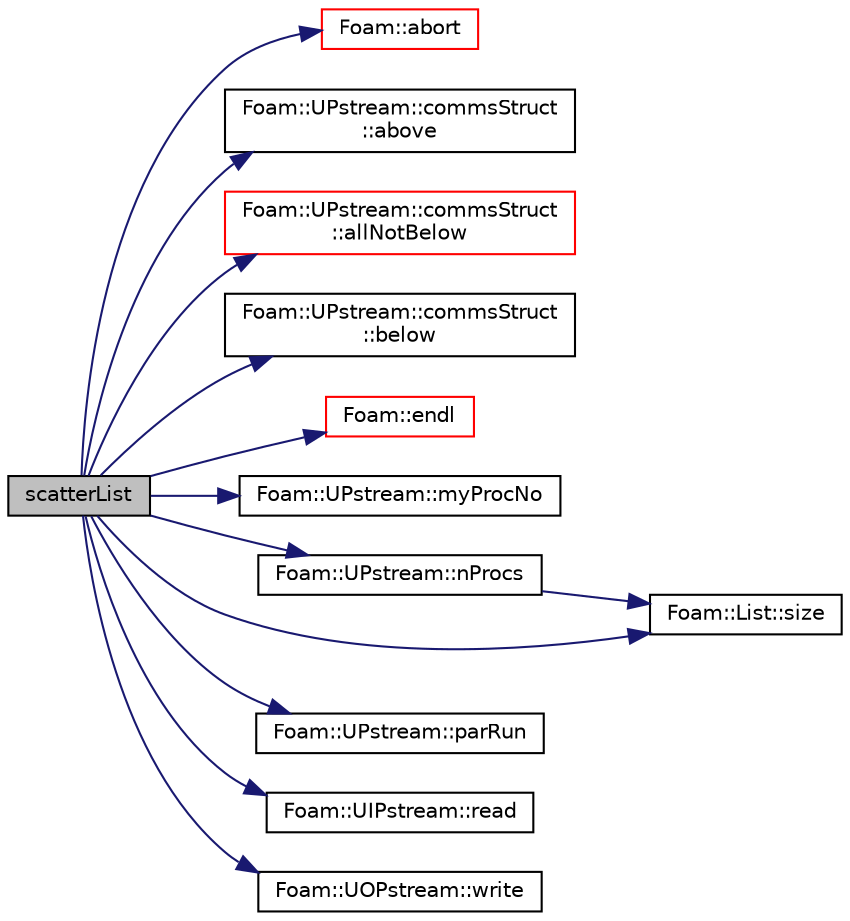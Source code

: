 digraph "scatterList"
{
  bgcolor="transparent";
  edge [fontname="Helvetica",fontsize="10",labelfontname="Helvetica",labelfontsize="10"];
  node [fontname="Helvetica",fontsize="10",shape=record];
  rankdir="LR";
  Node4140 [label="scatterList",height=0.2,width=0.4,color="black", fillcolor="grey75", style="filled", fontcolor="black"];
  Node4140 -> Node4141 [color="midnightblue",fontsize="10",style="solid",fontname="Helvetica"];
  Node4141 [label="Foam::abort",height=0.2,width=0.4,color="red",URL="$a21851.html#a447107a607d03e417307c203fa5fb44b"];
  Node4140 -> Node4186 [color="midnightblue",fontsize="10",style="solid",fontname="Helvetica"];
  Node4186 [label="Foam::UPstream::commsStruct\l::above",height=0.2,width=0.4,color="black",URL="$a27381.html#a553c64427f0c4f6000d961214723c14f"];
  Node4140 -> Node4187 [color="midnightblue",fontsize="10",style="solid",fontname="Helvetica"];
  Node4187 [label="Foam::UPstream::commsStruct\l::allNotBelow",height=0.2,width=0.4,color="red",URL="$a27381.html#a19bad5da060b5dbeb03e500b7f54fa28"];
  Node4140 -> Node4189 [color="midnightblue",fontsize="10",style="solid",fontname="Helvetica"];
  Node4189 [label="Foam::UPstream::commsStruct\l::below",height=0.2,width=0.4,color="black",URL="$a27381.html#afd4ae114527b9c925ffff2c2fe1341dd"];
  Node4140 -> Node4148 [color="midnightblue",fontsize="10",style="solid",fontname="Helvetica"];
  Node4148 [label="Foam::endl",height=0.2,width=0.4,color="red",URL="$a21851.html#a2db8fe02a0d3909e9351bb4275b23ce4",tooltip="Add newline and flush stream. "];
  Node4140 -> Node4192 [color="midnightblue",fontsize="10",style="solid",fontname="Helvetica"];
  Node4192 [label="Foam::UPstream::myProcNo",height=0.2,width=0.4,color="black",URL="$a27377.html#afc74d89573de32a3032c916f8cdd1733",tooltip="Number of this process (starting from masterNo() = 0) "];
  Node4140 -> Node4193 [color="midnightblue",fontsize="10",style="solid",fontname="Helvetica"];
  Node4193 [label="Foam::UPstream::nProcs",height=0.2,width=0.4,color="black",URL="$a27377.html#aada0e04d8127eda8ee95be0772754a4f",tooltip="Number of processes in parallel run. "];
  Node4193 -> Node4194 [color="midnightblue",fontsize="10",style="solid",fontname="Helvetica"];
  Node4194 [label="Foam::List::size",height=0.2,width=0.4,color="black",URL="$a26833.html#a8a5f6fa29bd4b500caf186f60245b384",tooltip="Override size to be inconsistent with allocated storage. "];
  Node4140 -> Node4167 [color="midnightblue",fontsize="10",style="solid",fontname="Helvetica"];
  Node4167 [label="Foam::UPstream::parRun",height=0.2,width=0.4,color="black",URL="$a27377.html#adbb27f04b5705440fb8b09f278059011",tooltip="Is this a parallel run? "];
  Node4140 -> Node4195 [color="midnightblue",fontsize="10",style="solid",fontname="Helvetica"];
  Node4195 [label="Foam::UIPstream::read",height=0.2,width=0.4,color="black",URL="$a27365.html#a732980587e5b9c409ae433d73ca8698e",tooltip="Read into given buffer from given processor and return the. "];
  Node4140 -> Node4194 [color="midnightblue",fontsize="10",style="solid",fontname="Helvetica"];
  Node4140 -> Node4196 [color="midnightblue",fontsize="10",style="solid",fontname="Helvetica"];
  Node4196 [label="Foam::UOPstream::write",height=0.2,width=0.4,color="black",URL="$a27369.html#a0efefd773fa79fc3b687978f9e1ee9ba",tooltip="Write given buffer to given processor. "];
}
